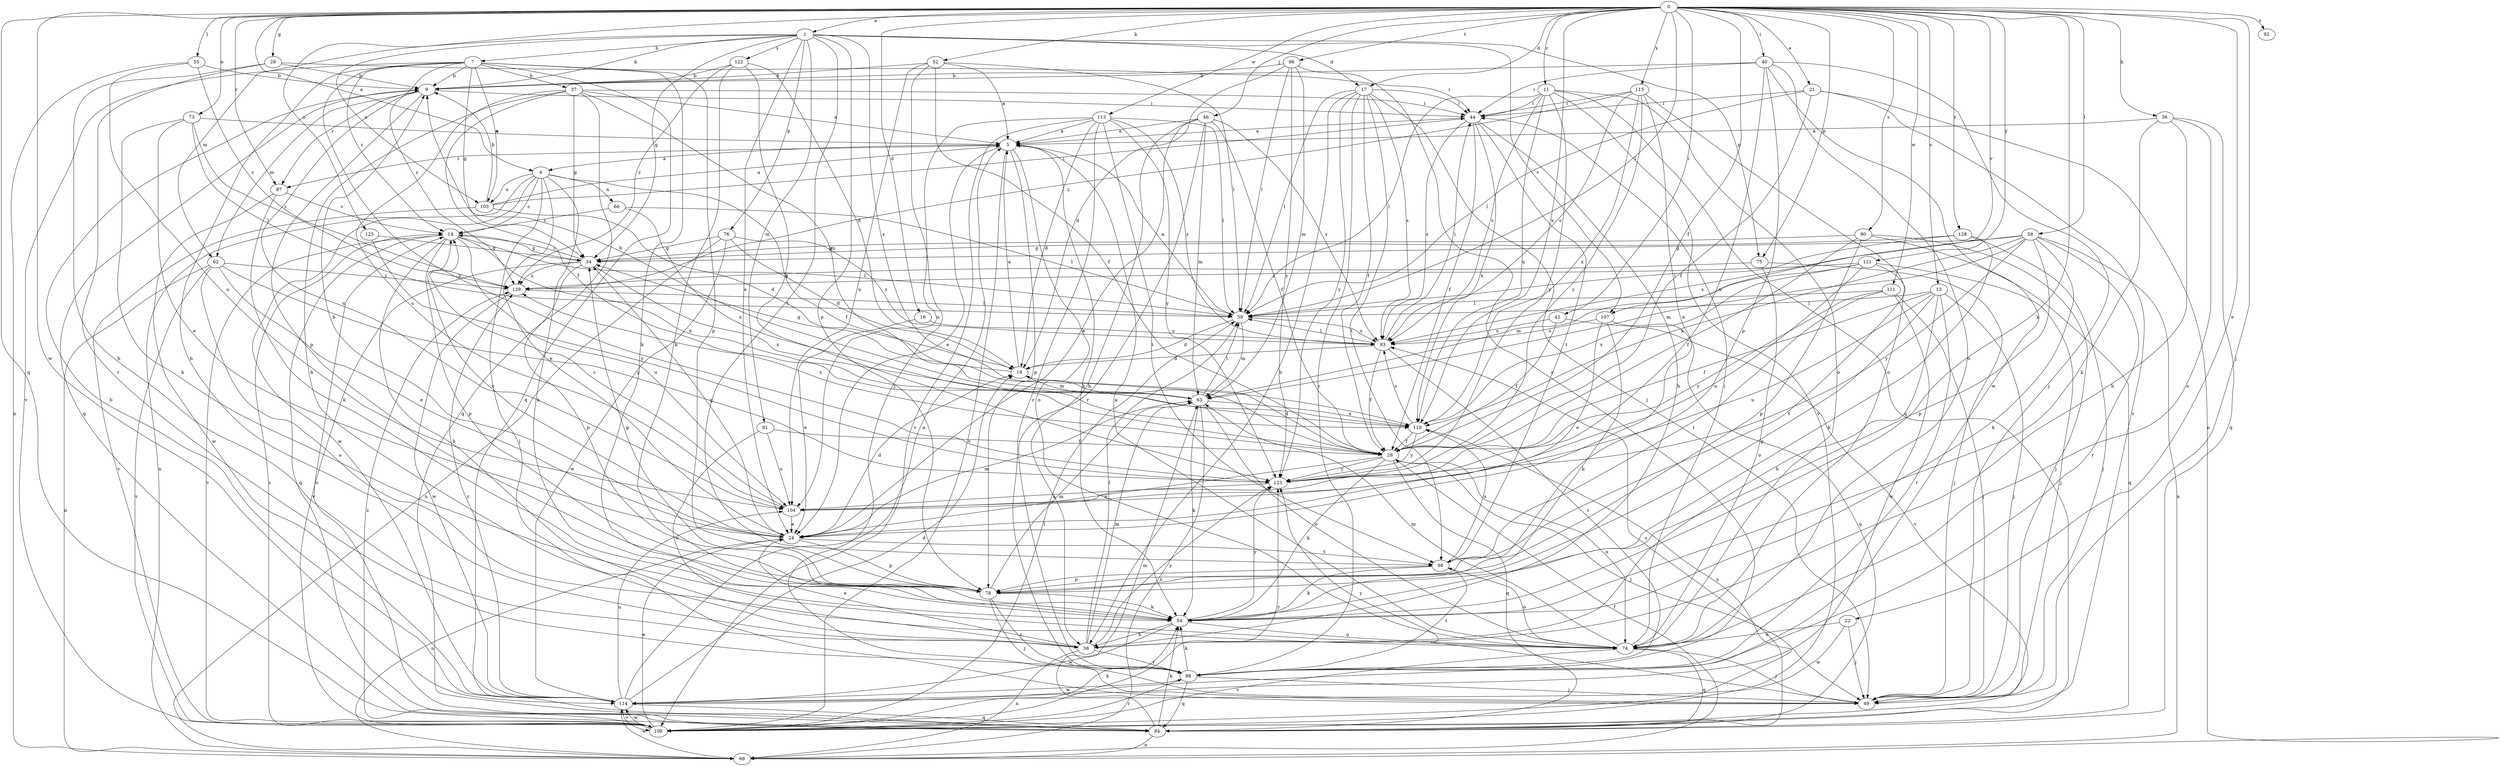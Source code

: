strict digraph  {
0;
1;
4;
5;
7;
9;
11;
13;
14;
16;
17;
19;
21;
22;
24;
28;
29;
34;
36;
37;
38;
40;
42;
44;
46;
49;
52;
54;
55;
58;
59;
61;
62;
63;
66;
68;
73;
74;
75;
76;
78;
84;
87;
88;
90;
92;
93;
96;
98;
103;
104;
107;
108;
111;
113;
114;
115;
119;
121;
122;
123;
125;
128;
129;
0 -> 1  [label=a];
0 -> 4  [label=a];
0 -> 11  [label=c];
0 -> 13  [label=c];
0 -> 16  [label=d];
0 -> 17  [label=d];
0 -> 21  [label=e];
0 -> 22  [label=e];
0 -> 28  [label=f];
0 -> 29  [label=g];
0 -> 36  [label=h];
0 -> 40  [label=i];
0 -> 42  [label=i];
0 -> 46  [label=j];
0 -> 49  [label=j];
0 -> 52  [label=k];
0 -> 54  [label=k];
0 -> 55  [label=l];
0 -> 58  [label=l];
0 -> 59  [label=l];
0 -> 73  [label=o];
0 -> 75  [label=p];
0 -> 84  [label=q];
0 -> 87  [label=r];
0 -> 90  [label=s];
0 -> 92  [label=s];
0 -> 96  [label=t];
0 -> 107  [label=v];
0 -> 111  [label=w];
0 -> 113  [label=w];
0 -> 114  [label=w];
0 -> 115  [label=x];
0 -> 119  [label=x];
0 -> 121  [label=y];
0 -> 125  [label=z];
0 -> 128  [label=z];
1 -> 7  [label=b];
1 -> 9  [label=b];
1 -> 17  [label=d];
1 -> 24  [label=e];
1 -> 34  [label=g];
1 -> 61  [label=m];
1 -> 62  [label=m];
1 -> 75  [label=p];
1 -> 76  [label=p];
1 -> 78  [label=p];
1 -> 98  [label=t];
1 -> 103  [label=u];
1 -> 107  [label=v];
1 -> 119  [label=x];
1 -> 122  [label=y];
4 -> 14  [label=c];
4 -> 24  [label=e];
4 -> 28  [label=f];
4 -> 49  [label=j];
4 -> 54  [label=k];
4 -> 66  [label=n];
4 -> 68  [label=n];
4 -> 103  [label=u];
4 -> 114  [label=w];
5 -> 4  [label=a];
5 -> 24  [label=e];
5 -> 54  [label=k];
5 -> 74  [label=o];
5 -> 78  [label=p];
5 -> 87  [label=r];
5 -> 108  [label=v];
7 -> 9  [label=b];
7 -> 14  [label=c];
7 -> 34  [label=g];
7 -> 37  [label=h];
7 -> 38  [label=h];
7 -> 54  [label=k];
7 -> 78  [label=p];
7 -> 84  [label=q];
7 -> 103  [label=u];
7 -> 108  [label=v];
7 -> 123  [label=y];
7 -> 129  [label=z];
9 -> 44  [label=i];
9 -> 62  [label=m];
9 -> 78  [label=p];
9 -> 84  [label=q];
9 -> 87  [label=r];
9 -> 104  [label=u];
11 -> 44  [label=i];
11 -> 59  [label=l];
11 -> 74  [label=o];
11 -> 84  [label=q];
11 -> 93  [label=s];
11 -> 108  [label=v];
11 -> 119  [label=x];
11 -> 123  [label=y];
13 -> 28  [label=f];
13 -> 38  [label=h];
13 -> 49  [label=j];
13 -> 59  [label=l];
13 -> 78  [label=p];
13 -> 88  [label=r];
13 -> 104  [label=u];
14 -> 34  [label=g];
14 -> 38  [label=h];
14 -> 59  [label=l];
14 -> 78  [label=p];
14 -> 84  [label=q];
14 -> 104  [label=u];
14 -> 108  [label=v];
14 -> 119  [label=x];
16 -> 24  [label=e];
16 -> 93  [label=s];
17 -> 28  [label=f];
17 -> 38  [label=h];
17 -> 44  [label=i];
17 -> 49  [label=j];
17 -> 59  [label=l];
17 -> 88  [label=r];
17 -> 93  [label=s];
17 -> 98  [label=t];
17 -> 123  [label=y];
19 -> 5  [label=a];
19 -> 34  [label=g];
19 -> 63  [label=m];
21 -> 28  [label=f];
21 -> 44  [label=i];
21 -> 59  [label=l];
21 -> 68  [label=n];
21 -> 108  [label=v];
22 -> 49  [label=j];
22 -> 74  [label=o];
22 -> 114  [label=w];
24 -> 9  [label=b];
24 -> 14  [label=c];
24 -> 19  [label=d];
24 -> 34  [label=g];
24 -> 63  [label=m];
24 -> 68  [label=n];
24 -> 78  [label=p];
24 -> 98  [label=t];
28 -> 19  [label=d];
28 -> 24  [label=e];
28 -> 49  [label=j];
28 -> 54  [label=k];
28 -> 74  [label=o];
28 -> 84  [label=q];
28 -> 123  [label=y];
28 -> 129  [label=z];
29 -> 9  [label=b];
29 -> 38  [label=h];
29 -> 44  [label=i];
29 -> 88  [label=r];
34 -> 14  [label=c];
34 -> 78  [label=p];
34 -> 108  [label=v];
34 -> 119  [label=x];
34 -> 129  [label=z];
36 -> 5  [label=a];
36 -> 38  [label=h];
36 -> 54  [label=k];
36 -> 74  [label=o];
36 -> 84  [label=q];
37 -> 5  [label=a];
37 -> 28  [label=f];
37 -> 34  [label=g];
37 -> 38  [label=h];
37 -> 44  [label=i];
37 -> 63  [label=m];
37 -> 84  [label=q];
37 -> 104  [label=u];
38 -> 24  [label=e];
38 -> 59  [label=l];
38 -> 63  [label=m];
38 -> 68  [label=n];
38 -> 88  [label=r];
38 -> 123  [label=y];
40 -> 9  [label=b];
40 -> 44  [label=i];
40 -> 49  [label=j];
40 -> 74  [label=o];
40 -> 78  [label=p];
40 -> 104  [label=u];
40 -> 114  [label=w];
42 -> 28  [label=f];
42 -> 93  [label=s];
42 -> 108  [label=v];
44 -> 5  [label=a];
44 -> 28  [label=f];
44 -> 38  [label=h];
44 -> 93  [label=s];
44 -> 98  [label=t];
44 -> 119  [label=x];
46 -> 5  [label=a];
46 -> 24  [label=e];
46 -> 28  [label=f];
46 -> 38  [label=h];
46 -> 63  [label=m];
46 -> 88  [label=r];
46 -> 93  [label=s];
49 -> 123  [label=y];
52 -> 5  [label=a];
52 -> 9  [label=b];
52 -> 28  [label=f];
52 -> 49  [label=j];
52 -> 59  [label=l];
52 -> 104  [label=u];
54 -> 38  [label=h];
54 -> 74  [label=o];
54 -> 114  [label=w];
54 -> 123  [label=y];
55 -> 9  [label=b];
55 -> 68  [label=n];
55 -> 104  [label=u];
55 -> 129  [label=z];
58 -> 34  [label=g];
58 -> 54  [label=k];
58 -> 63  [label=m];
58 -> 68  [label=n];
58 -> 78  [label=p];
58 -> 88  [label=r];
58 -> 93  [label=s];
58 -> 119  [label=x];
58 -> 123  [label=y];
59 -> 5  [label=a];
59 -> 19  [label=d];
59 -> 63  [label=m];
59 -> 93  [label=s];
61 -> 28  [label=f];
61 -> 74  [label=o];
61 -> 104  [label=u];
62 -> 24  [label=e];
62 -> 68  [label=n];
62 -> 74  [label=o];
62 -> 108  [label=v];
62 -> 123  [label=y];
62 -> 129  [label=z];
63 -> 9  [label=b];
63 -> 54  [label=k];
63 -> 59  [label=l];
63 -> 68  [label=n];
63 -> 74  [label=o];
63 -> 119  [label=x];
66 -> 14  [label=c];
66 -> 59  [label=l];
66 -> 119  [label=x];
68 -> 28  [label=f];
68 -> 114  [label=w];
73 -> 5  [label=a];
73 -> 24  [label=e];
73 -> 54  [label=k];
73 -> 59  [label=l];
73 -> 129  [label=z];
74 -> 5  [label=a];
74 -> 44  [label=i];
74 -> 49  [label=j];
74 -> 63  [label=m];
74 -> 84  [label=q];
74 -> 108  [label=v];
75 -> 49  [label=j];
75 -> 74  [label=o];
75 -> 129  [label=z];
76 -> 19  [label=d];
76 -> 34  [label=g];
76 -> 68  [label=n];
76 -> 93  [label=s];
76 -> 114  [label=w];
78 -> 34  [label=g];
78 -> 49  [label=j];
78 -> 54  [label=k];
78 -> 63  [label=m];
78 -> 88  [label=r];
84 -> 14  [label=c];
84 -> 54  [label=k];
84 -> 63  [label=m];
84 -> 68  [label=n];
84 -> 93  [label=s];
87 -> 14  [label=c];
87 -> 54  [label=k];
87 -> 114  [label=w];
88 -> 49  [label=j];
88 -> 54  [label=k];
88 -> 84  [label=q];
88 -> 98  [label=t];
88 -> 114  [label=w];
90 -> 28  [label=f];
90 -> 34  [label=g];
90 -> 49  [label=j];
90 -> 78  [label=p];
90 -> 84  [label=q];
93 -> 19  [label=d];
93 -> 28  [label=f];
93 -> 44  [label=i];
93 -> 59  [label=l];
93 -> 88  [label=r];
96 -> 9  [label=b];
96 -> 19  [label=d];
96 -> 59  [label=l];
96 -> 63  [label=m];
96 -> 88  [label=r];
96 -> 123  [label=y];
98 -> 54  [label=k];
98 -> 74  [label=o];
98 -> 78  [label=p];
98 -> 119  [label=x];
103 -> 5  [label=a];
103 -> 9  [label=b];
103 -> 19  [label=d];
103 -> 44  [label=i];
103 -> 108  [label=v];
104 -> 14  [label=c];
104 -> 24  [label=e];
107 -> 24  [label=e];
107 -> 54  [label=k];
107 -> 84  [label=q];
107 -> 93  [label=s];
108 -> 14  [label=c];
108 -> 24  [label=e];
108 -> 54  [label=k];
108 -> 59  [label=l];
108 -> 88  [label=r];
108 -> 114  [label=w];
108 -> 119  [label=x];
108 -> 123  [label=y];
108 -> 129  [label=z];
111 -> 49  [label=j];
111 -> 59  [label=l];
111 -> 98  [label=t];
111 -> 114  [label=w];
111 -> 123  [label=y];
113 -> 5  [label=a];
113 -> 19  [label=d];
113 -> 59  [label=l];
113 -> 88  [label=r];
113 -> 93  [label=s];
113 -> 98  [label=t];
113 -> 104  [label=u];
113 -> 108  [label=v];
113 -> 123  [label=y];
114 -> 5  [label=a];
114 -> 9  [label=b];
114 -> 19  [label=d];
114 -> 84  [label=q];
114 -> 104  [label=u];
114 -> 108  [label=v];
114 -> 129  [label=z];
115 -> 24  [label=e];
115 -> 44  [label=i];
115 -> 74  [label=o];
115 -> 93  [label=s];
115 -> 119  [label=x];
115 -> 123  [label=y];
115 -> 129  [label=z];
119 -> 28  [label=f];
119 -> 93  [label=s];
119 -> 123  [label=y];
121 -> 49  [label=j];
121 -> 63  [label=m];
121 -> 98  [label=t];
121 -> 104  [label=u];
121 -> 119  [label=x];
121 -> 129  [label=z];
122 -> 9  [label=b];
122 -> 19  [label=d];
122 -> 54  [label=k];
122 -> 123  [label=y];
122 -> 129  [label=z];
123 -> 104  [label=u];
125 -> 34  [label=g];
125 -> 123  [label=y];
128 -> 34  [label=g];
128 -> 49  [label=j];
128 -> 54  [label=k];
128 -> 59  [label=l];
129 -> 59  [label=l];
129 -> 114  [label=w];
}
